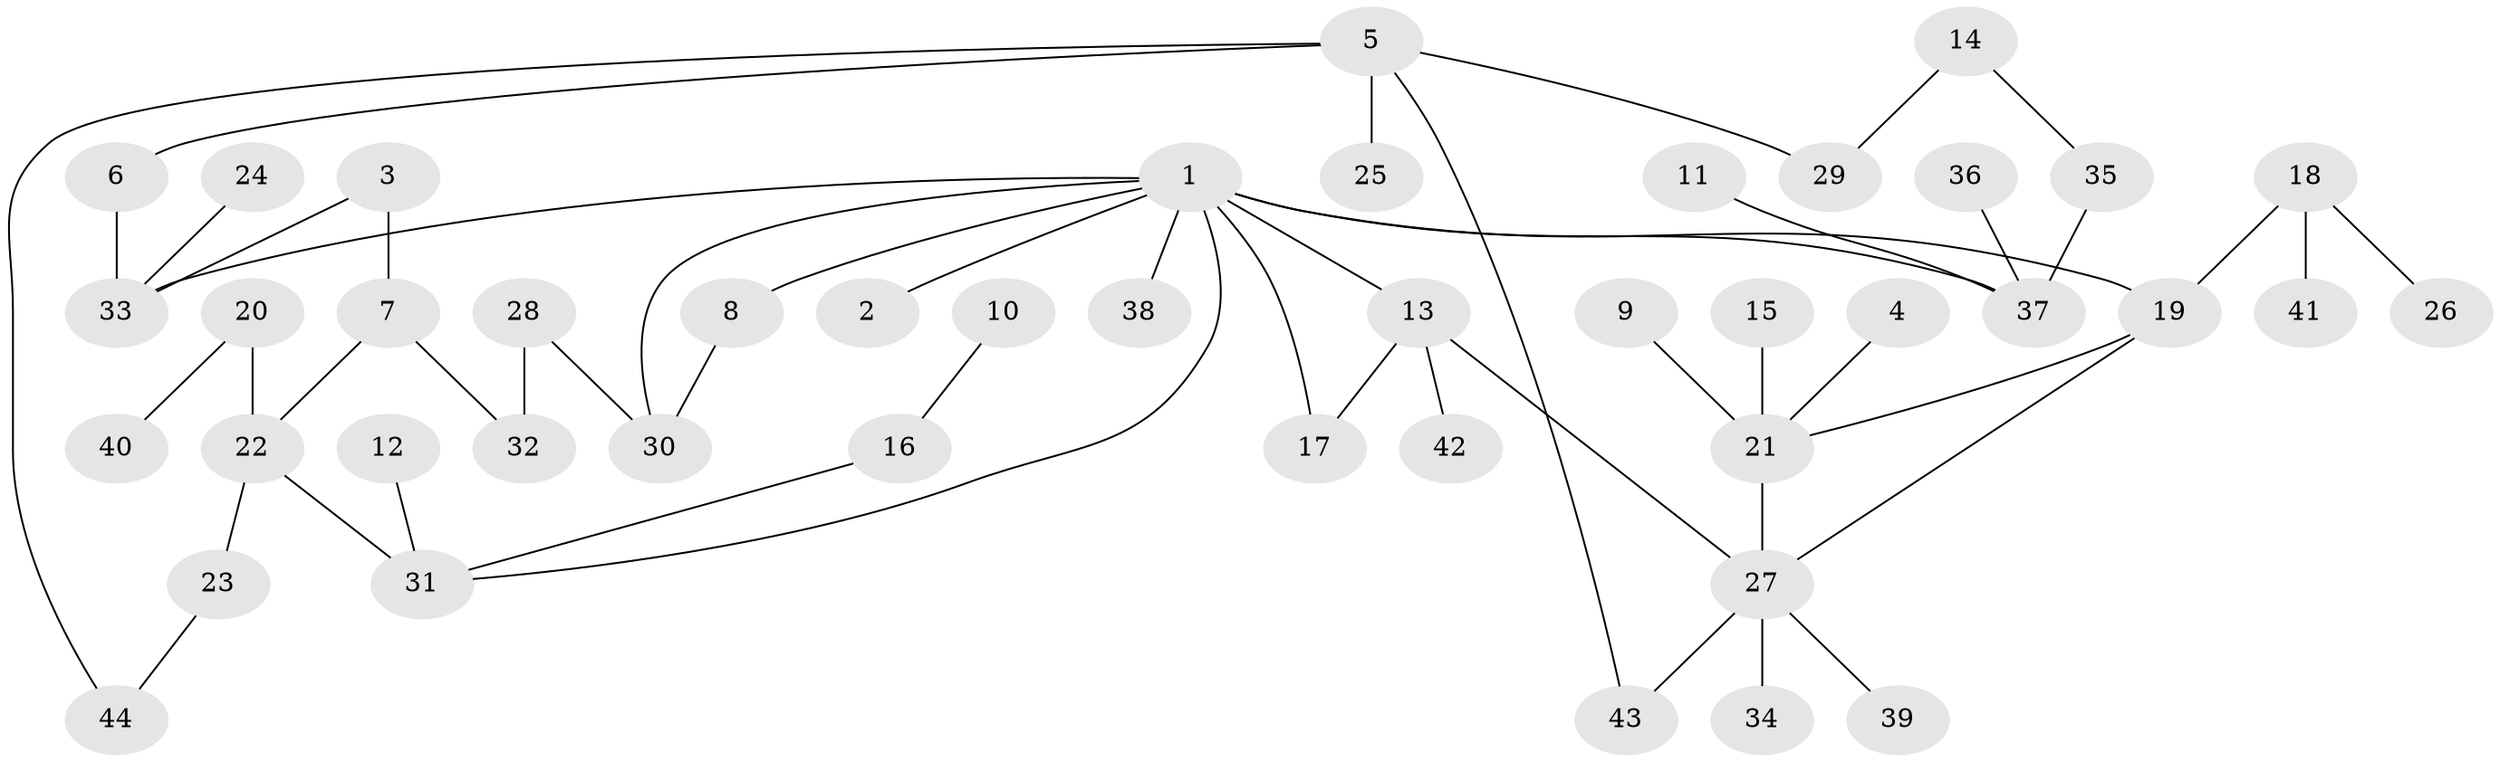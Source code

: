 // original degree distribution, {6: 0.04597701149425287, 3: 0.20689655172413793, 4: 0.04597701149425287, 5: 0.034482758620689655, 2: 0.26436781609195403, 1: 0.40229885057471265}
// Generated by graph-tools (version 1.1) at 2025/25/03/09/25 03:25:27]
// undirected, 44 vertices, 52 edges
graph export_dot {
graph [start="1"]
  node [color=gray90,style=filled];
  1;
  2;
  3;
  4;
  5;
  6;
  7;
  8;
  9;
  10;
  11;
  12;
  13;
  14;
  15;
  16;
  17;
  18;
  19;
  20;
  21;
  22;
  23;
  24;
  25;
  26;
  27;
  28;
  29;
  30;
  31;
  32;
  33;
  34;
  35;
  36;
  37;
  38;
  39;
  40;
  41;
  42;
  43;
  44;
  1 -- 2 [weight=1.0];
  1 -- 8 [weight=1.0];
  1 -- 13 [weight=1.0];
  1 -- 17 [weight=1.0];
  1 -- 19 [weight=1.0];
  1 -- 30 [weight=1.0];
  1 -- 31 [weight=1.0];
  1 -- 33 [weight=1.0];
  1 -- 37 [weight=1.0];
  1 -- 38 [weight=1.0];
  3 -- 7 [weight=1.0];
  3 -- 33 [weight=1.0];
  4 -- 21 [weight=1.0];
  5 -- 6 [weight=1.0];
  5 -- 25 [weight=1.0];
  5 -- 29 [weight=1.0];
  5 -- 43 [weight=1.0];
  5 -- 44 [weight=1.0];
  6 -- 33 [weight=1.0];
  7 -- 22 [weight=1.0];
  7 -- 32 [weight=1.0];
  8 -- 30 [weight=1.0];
  9 -- 21 [weight=1.0];
  10 -- 16 [weight=1.0];
  11 -- 37 [weight=1.0];
  12 -- 31 [weight=1.0];
  13 -- 17 [weight=1.0];
  13 -- 27 [weight=1.0];
  13 -- 42 [weight=1.0];
  14 -- 29 [weight=1.0];
  14 -- 35 [weight=1.0];
  15 -- 21 [weight=1.0];
  16 -- 31 [weight=1.0];
  18 -- 19 [weight=1.0];
  18 -- 26 [weight=1.0];
  18 -- 41 [weight=1.0];
  19 -- 21 [weight=1.0];
  19 -- 27 [weight=1.0];
  20 -- 22 [weight=1.0];
  20 -- 40 [weight=1.0];
  21 -- 27 [weight=1.0];
  22 -- 23 [weight=1.0];
  22 -- 31 [weight=1.0];
  23 -- 44 [weight=1.0];
  24 -- 33 [weight=1.0];
  27 -- 34 [weight=1.0];
  27 -- 39 [weight=1.0];
  27 -- 43 [weight=1.0];
  28 -- 30 [weight=1.0];
  28 -- 32 [weight=1.0];
  35 -- 37 [weight=1.0];
  36 -- 37 [weight=1.0];
}
